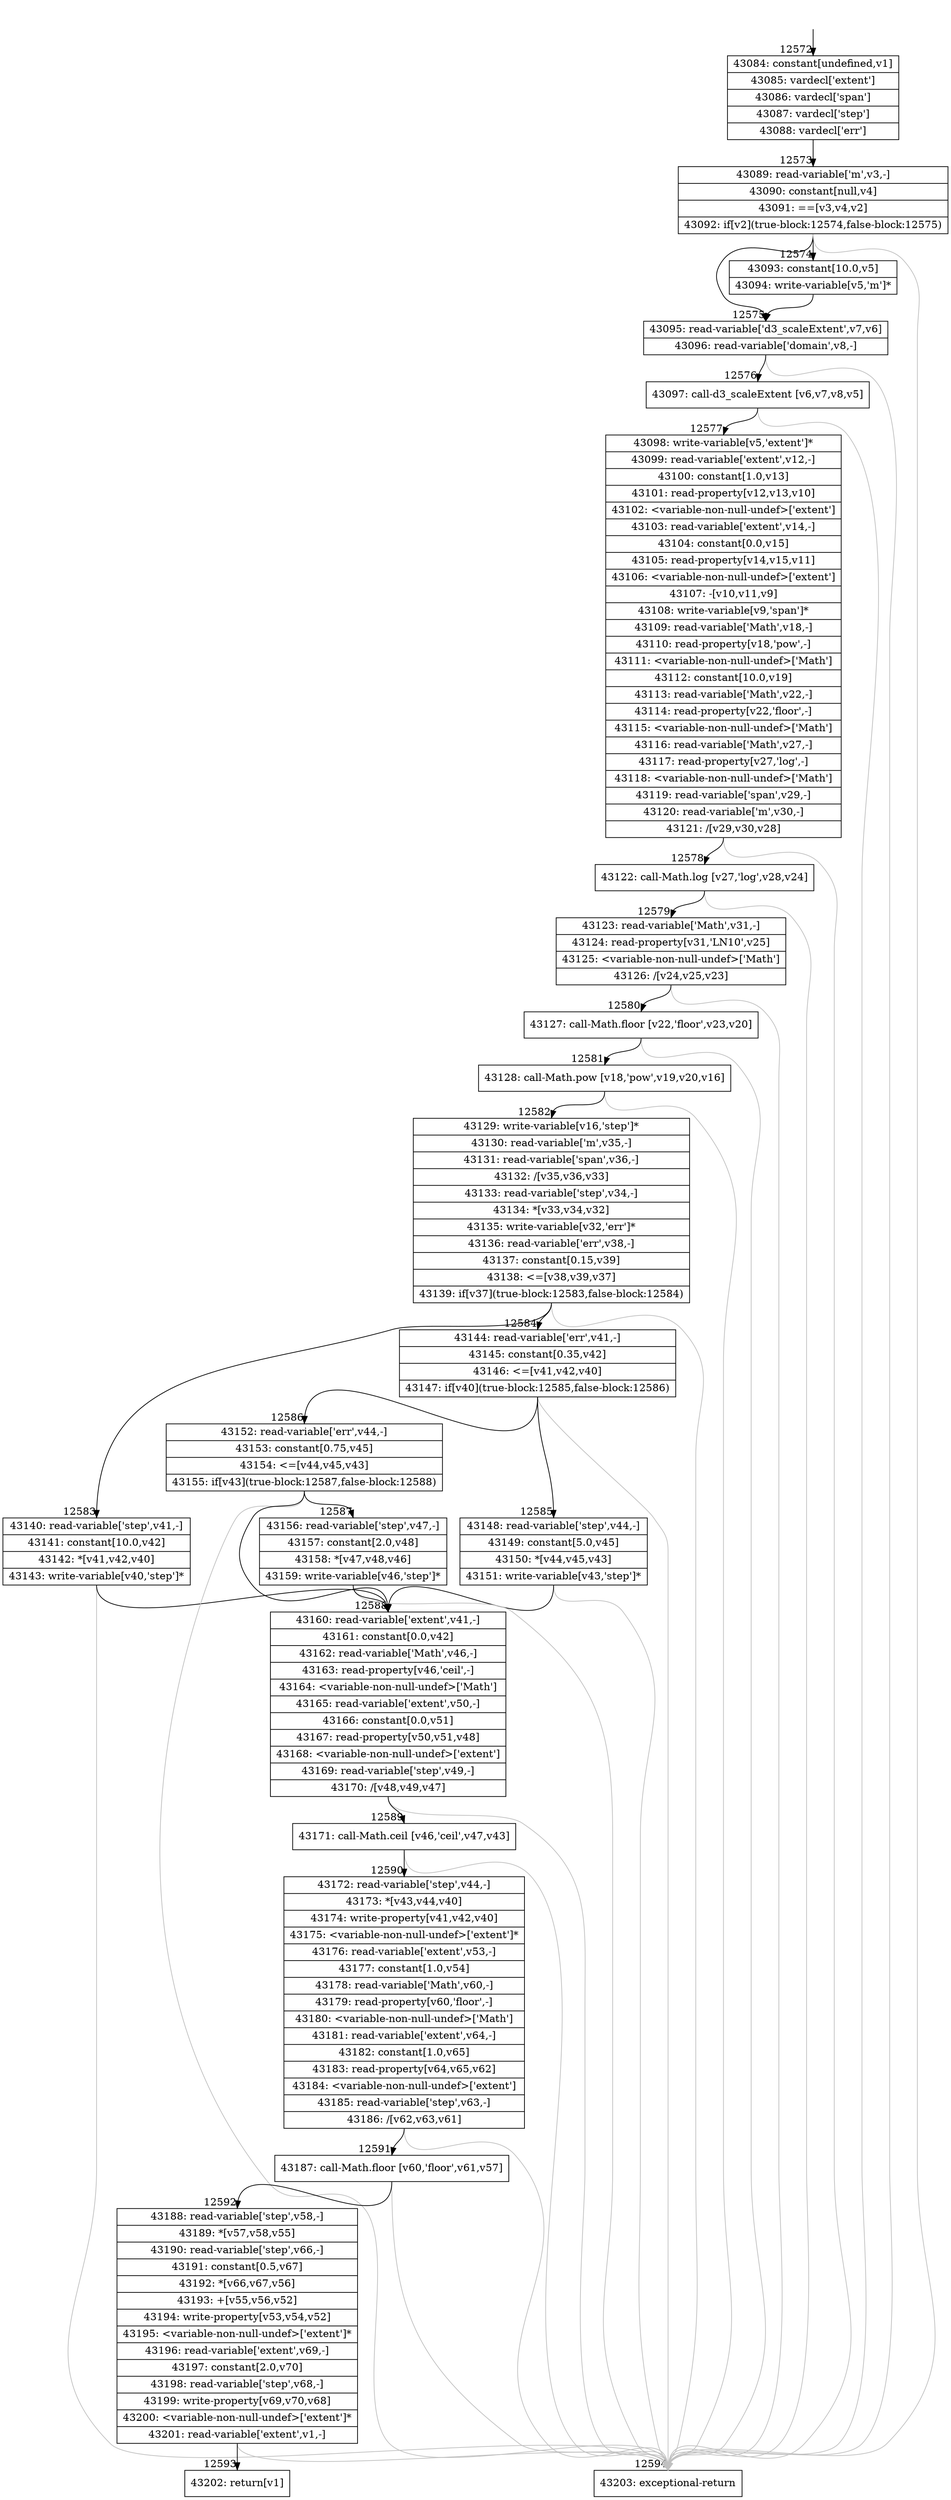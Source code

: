 digraph {
rankdir="TD"
BB_entry1166[shape=none,label=""];
BB_entry1166 -> BB12572 [tailport=s, headport=n, headlabel="    12572"]
BB12572 [shape=record label="{43084: constant[undefined,v1]|43085: vardecl['extent']|43086: vardecl['span']|43087: vardecl['step']|43088: vardecl['err']}" ] 
BB12572 -> BB12573 [tailport=s, headport=n, headlabel="      12573"]
BB12573 [shape=record label="{43089: read-variable['m',v3,-]|43090: constant[null,v4]|43091: ==[v3,v4,v2]|43092: if[v2](true-block:12574,false-block:12575)}" ] 
BB12573 -> BB12574 [tailport=s, headport=n, headlabel="      12574"]
BB12573 -> BB12575 [tailport=s, headport=n, headlabel="      12575"]
BB12573 -> BB12594 [tailport=s, headport=n, color=gray, headlabel="      12594"]
BB12574 [shape=record label="{43093: constant[10.0,v5]|43094: write-variable[v5,'m']*}" ] 
BB12574 -> BB12575 [tailport=s, headport=n]
BB12575 [shape=record label="{43095: read-variable['d3_scaleExtent',v7,v6]|43096: read-variable['domain',v8,-]}" ] 
BB12575 -> BB12576 [tailport=s, headport=n, headlabel="      12576"]
BB12575 -> BB12594 [tailport=s, headport=n, color=gray]
BB12576 [shape=record label="{43097: call-d3_scaleExtent [v6,v7,v8,v5]}" ] 
BB12576 -> BB12577 [tailport=s, headport=n, headlabel="      12577"]
BB12576 -> BB12594 [tailport=s, headport=n, color=gray]
BB12577 [shape=record label="{43098: write-variable[v5,'extent']*|43099: read-variable['extent',v12,-]|43100: constant[1.0,v13]|43101: read-property[v12,v13,v10]|43102: \<variable-non-null-undef\>['extent']|43103: read-variable['extent',v14,-]|43104: constant[0.0,v15]|43105: read-property[v14,v15,v11]|43106: \<variable-non-null-undef\>['extent']|43107: -[v10,v11,v9]|43108: write-variable[v9,'span']*|43109: read-variable['Math',v18,-]|43110: read-property[v18,'pow',-]|43111: \<variable-non-null-undef\>['Math']|43112: constant[10.0,v19]|43113: read-variable['Math',v22,-]|43114: read-property[v22,'floor',-]|43115: \<variable-non-null-undef\>['Math']|43116: read-variable['Math',v27,-]|43117: read-property[v27,'log',-]|43118: \<variable-non-null-undef\>['Math']|43119: read-variable['span',v29,-]|43120: read-variable['m',v30,-]|43121: /[v29,v30,v28]}" ] 
BB12577 -> BB12578 [tailport=s, headport=n, headlabel="      12578"]
BB12577 -> BB12594 [tailport=s, headport=n, color=gray]
BB12578 [shape=record label="{43122: call-Math.log [v27,'log',v28,v24]}" ] 
BB12578 -> BB12579 [tailport=s, headport=n, headlabel="      12579"]
BB12578 -> BB12594 [tailport=s, headport=n, color=gray]
BB12579 [shape=record label="{43123: read-variable['Math',v31,-]|43124: read-property[v31,'LN10',v25]|43125: \<variable-non-null-undef\>['Math']|43126: /[v24,v25,v23]}" ] 
BB12579 -> BB12580 [tailport=s, headport=n, headlabel="      12580"]
BB12579 -> BB12594 [tailport=s, headport=n, color=gray]
BB12580 [shape=record label="{43127: call-Math.floor [v22,'floor',v23,v20]}" ] 
BB12580 -> BB12581 [tailport=s, headport=n, headlabel="      12581"]
BB12580 -> BB12594 [tailport=s, headport=n, color=gray]
BB12581 [shape=record label="{43128: call-Math.pow [v18,'pow',v19,v20,v16]}" ] 
BB12581 -> BB12582 [tailport=s, headport=n, headlabel="      12582"]
BB12581 -> BB12594 [tailport=s, headport=n, color=gray]
BB12582 [shape=record label="{43129: write-variable[v16,'step']*|43130: read-variable['m',v35,-]|43131: read-variable['span',v36,-]|43132: /[v35,v36,v33]|43133: read-variable['step',v34,-]|43134: *[v33,v34,v32]|43135: write-variable[v32,'err']*|43136: read-variable['err',v38,-]|43137: constant[0.15,v39]|43138: \<=[v38,v39,v37]|43139: if[v37](true-block:12583,false-block:12584)}" ] 
BB12582 -> BB12583 [tailport=s, headport=n, headlabel="      12583"]
BB12582 -> BB12584 [tailport=s, headport=n, headlabel="      12584"]
BB12582 -> BB12594 [tailport=s, headport=n, color=gray]
BB12583 [shape=record label="{43140: read-variable['step',v41,-]|43141: constant[10.0,v42]|43142: *[v41,v42,v40]|43143: write-variable[v40,'step']*}" ] 
BB12583 -> BB12588 [tailport=s, headport=n, headlabel="      12588"]
BB12583 -> BB12594 [tailport=s, headport=n, color=gray]
BB12584 [shape=record label="{43144: read-variable['err',v41,-]|43145: constant[0.35,v42]|43146: \<=[v41,v42,v40]|43147: if[v40](true-block:12585,false-block:12586)}" ] 
BB12584 -> BB12585 [tailport=s, headport=n, headlabel="      12585"]
BB12584 -> BB12586 [tailport=s, headport=n, headlabel="      12586"]
BB12584 -> BB12594 [tailport=s, headport=n, color=gray]
BB12585 [shape=record label="{43148: read-variable['step',v44,-]|43149: constant[5.0,v45]|43150: *[v44,v45,v43]|43151: write-variable[v43,'step']*}" ] 
BB12585 -> BB12588 [tailport=s, headport=n]
BB12585 -> BB12594 [tailport=s, headport=n, color=gray]
BB12586 [shape=record label="{43152: read-variable['err',v44,-]|43153: constant[0.75,v45]|43154: \<=[v44,v45,v43]|43155: if[v43](true-block:12587,false-block:12588)}" ] 
BB12586 -> BB12587 [tailport=s, headport=n, headlabel="      12587"]
BB12586 -> BB12588 [tailport=s, headport=n]
BB12586 -> BB12594 [tailport=s, headport=n, color=gray]
BB12587 [shape=record label="{43156: read-variable['step',v47,-]|43157: constant[2.0,v48]|43158: *[v47,v48,v46]|43159: write-variable[v46,'step']*}" ] 
BB12587 -> BB12588 [tailport=s, headport=n]
BB12587 -> BB12594 [tailport=s, headport=n, color=gray]
BB12588 [shape=record label="{43160: read-variable['extent',v41,-]|43161: constant[0.0,v42]|43162: read-variable['Math',v46,-]|43163: read-property[v46,'ceil',-]|43164: \<variable-non-null-undef\>['Math']|43165: read-variable['extent',v50,-]|43166: constant[0.0,v51]|43167: read-property[v50,v51,v48]|43168: \<variable-non-null-undef\>['extent']|43169: read-variable['step',v49,-]|43170: /[v48,v49,v47]}" ] 
BB12588 -> BB12589 [tailport=s, headport=n, headlabel="      12589"]
BB12588 -> BB12594 [tailport=s, headport=n, color=gray]
BB12589 [shape=record label="{43171: call-Math.ceil [v46,'ceil',v47,v43]}" ] 
BB12589 -> BB12590 [tailport=s, headport=n, headlabel="      12590"]
BB12589 -> BB12594 [tailport=s, headport=n, color=gray]
BB12590 [shape=record label="{43172: read-variable['step',v44,-]|43173: *[v43,v44,v40]|43174: write-property[v41,v42,v40]|43175: \<variable-non-null-undef\>['extent']*|43176: read-variable['extent',v53,-]|43177: constant[1.0,v54]|43178: read-variable['Math',v60,-]|43179: read-property[v60,'floor',-]|43180: \<variable-non-null-undef\>['Math']|43181: read-variable['extent',v64,-]|43182: constant[1.0,v65]|43183: read-property[v64,v65,v62]|43184: \<variable-non-null-undef\>['extent']|43185: read-variable['step',v63,-]|43186: /[v62,v63,v61]}" ] 
BB12590 -> BB12591 [tailport=s, headport=n, headlabel="      12591"]
BB12590 -> BB12594 [tailport=s, headport=n, color=gray]
BB12591 [shape=record label="{43187: call-Math.floor [v60,'floor',v61,v57]}" ] 
BB12591 -> BB12592 [tailport=s, headport=n, headlabel="      12592"]
BB12591 -> BB12594 [tailport=s, headport=n, color=gray]
BB12592 [shape=record label="{43188: read-variable['step',v58,-]|43189: *[v57,v58,v55]|43190: read-variable['step',v66,-]|43191: constant[0.5,v67]|43192: *[v66,v67,v56]|43193: +[v55,v56,v52]|43194: write-property[v53,v54,v52]|43195: \<variable-non-null-undef\>['extent']*|43196: read-variable['extent',v69,-]|43197: constant[2.0,v70]|43198: read-variable['step',v68,-]|43199: write-property[v69,v70,v68]|43200: \<variable-non-null-undef\>['extent']*|43201: read-variable['extent',v1,-]}" ] 
BB12592 -> BB12593 [tailport=s, headport=n, headlabel="      12593"]
BB12592 -> BB12594 [tailport=s, headport=n, color=gray]
BB12593 [shape=record label="{43202: return[v1]}" ] 
BB12594 [shape=record label="{43203: exceptional-return}" ] 
//#$~ 7550
}
